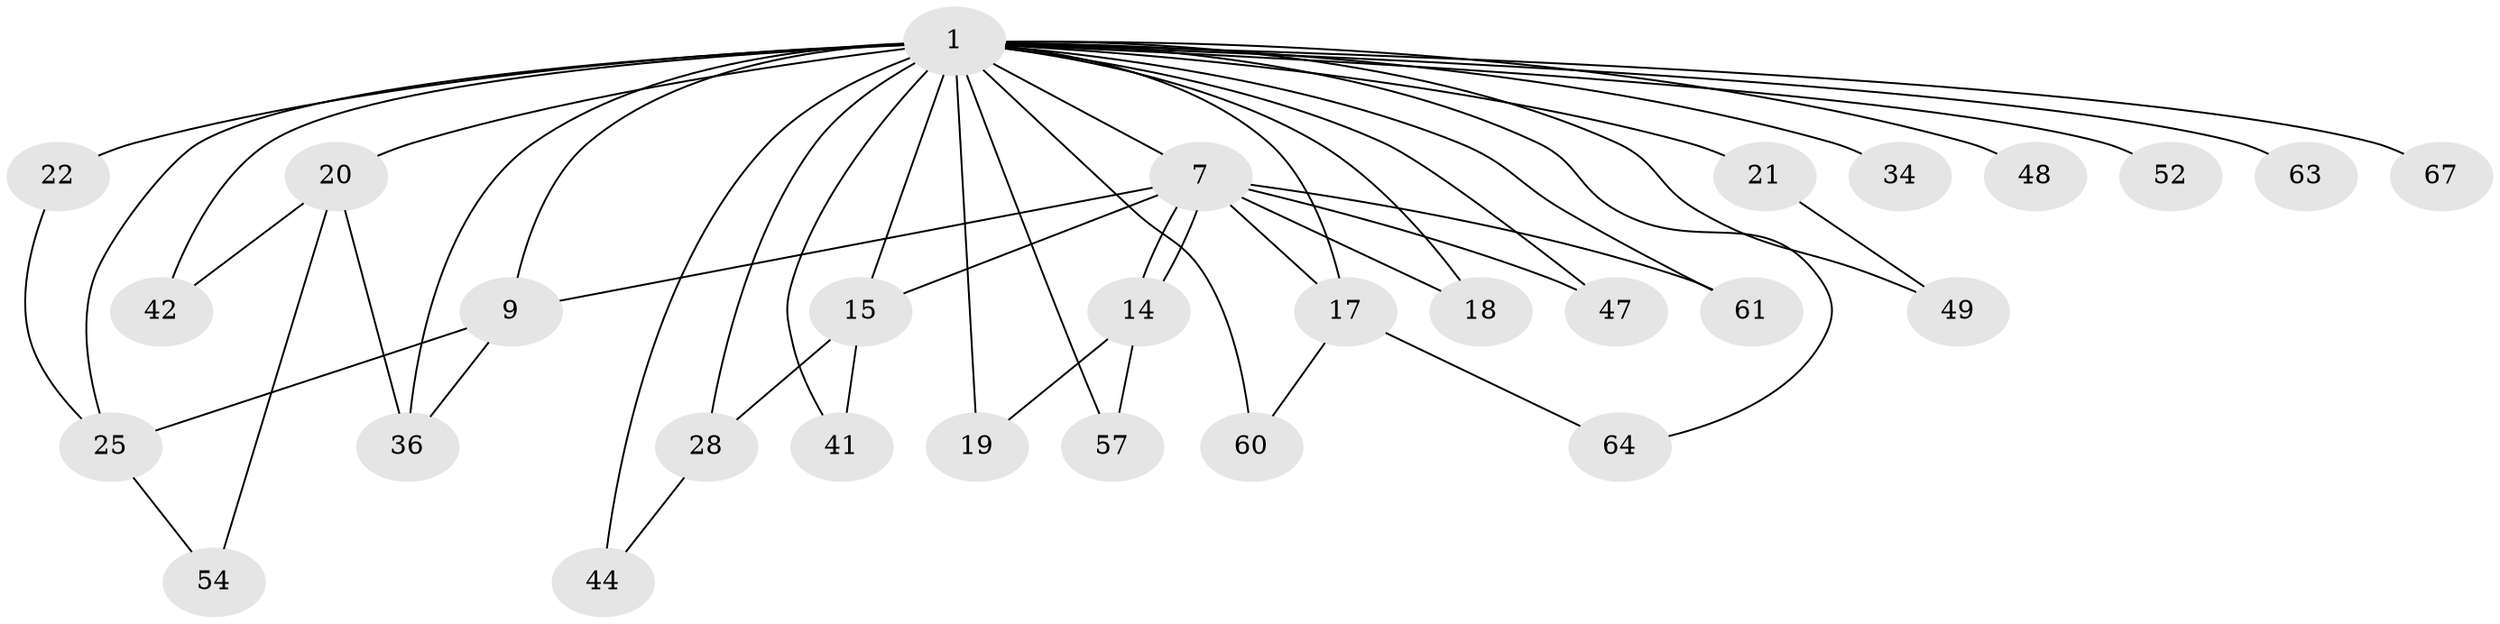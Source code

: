 // original degree distribution, {12: 0.010309278350515464, 26: 0.010309278350515464, 15: 0.020618556701030927, 23: 0.020618556701030927, 30: 0.010309278350515464, 18: 0.010309278350515464, 17: 0.010309278350515464, 11: 0.010309278350515464, 2: 0.5360824742268041, 7: 0.010309278350515464, 3: 0.18556701030927836, 4: 0.05154639175257732, 8: 0.010309278350515464, 5: 0.05154639175257732, 6: 0.05154639175257732}
// Generated by graph-tools (version 1.1) at 2025/17/03/04/25 18:17:21]
// undirected, 29 vertices, 49 edges
graph export_dot {
graph [start="1"]
  node [color=gray90,style=filled];
  1 [super="+66+26+2"];
  7 [super="+50+59"];
  9 [super="+13"];
  14 [super="+53"];
  15 [super="+56+46+45"];
  17;
  18 [super="+40"];
  19;
  20 [super="+37"];
  21;
  22;
  25;
  28 [super="+33+29"];
  34;
  36;
  41 [super="+71"];
  42;
  44 [super="+75"];
  47 [super="+69"];
  48;
  49;
  52;
  54;
  57 [super="+74"];
  60;
  61;
  63;
  64;
  67;
  1 -- 7 [weight=15];
  1 -- 9 [weight=9];
  1 -- 63 [weight=2];
  1 -- 64;
  1 -- 67;
  1 -- 15 [weight=11];
  1 -- 17 [weight=2];
  1 -- 18;
  1 -- 19 [weight=3];
  1 -- 20 [weight=4];
  1 -- 21 [weight=2];
  1 -- 22 [weight=5];
  1 -- 25;
  1 -- 28 [weight=4];
  1 -- 34 [weight=2];
  1 -- 36;
  1 -- 41 [weight=2];
  1 -- 42;
  1 -- 44 [weight=2];
  1 -- 47 [weight=2];
  1 -- 48 [weight=2];
  1 -- 49;
  1 -- 52 [weight=2];
  1 -- 57 [weight=3];
  1 -- 60;
  1 -- 61;
  7 -- 9;
  7 -- 14;
  7 -- 14;
  7 -- 17;
  7 -- 61;
  7 -- 47;
  7 -- 18;
  7 -- 15;
  9 -- 36;
  9 -- 25;
  14 -- 57;
  14 -- 19;
  15 -- 41;
  15 -- 28;
  17 -- 60;
  17 -- 64;
  20 -- 42;
  20 -- 54;
  20 -- 36;
  21 -- 49;
  22 -- 25;
  25 -- 54;
  28 -- 44;
}
